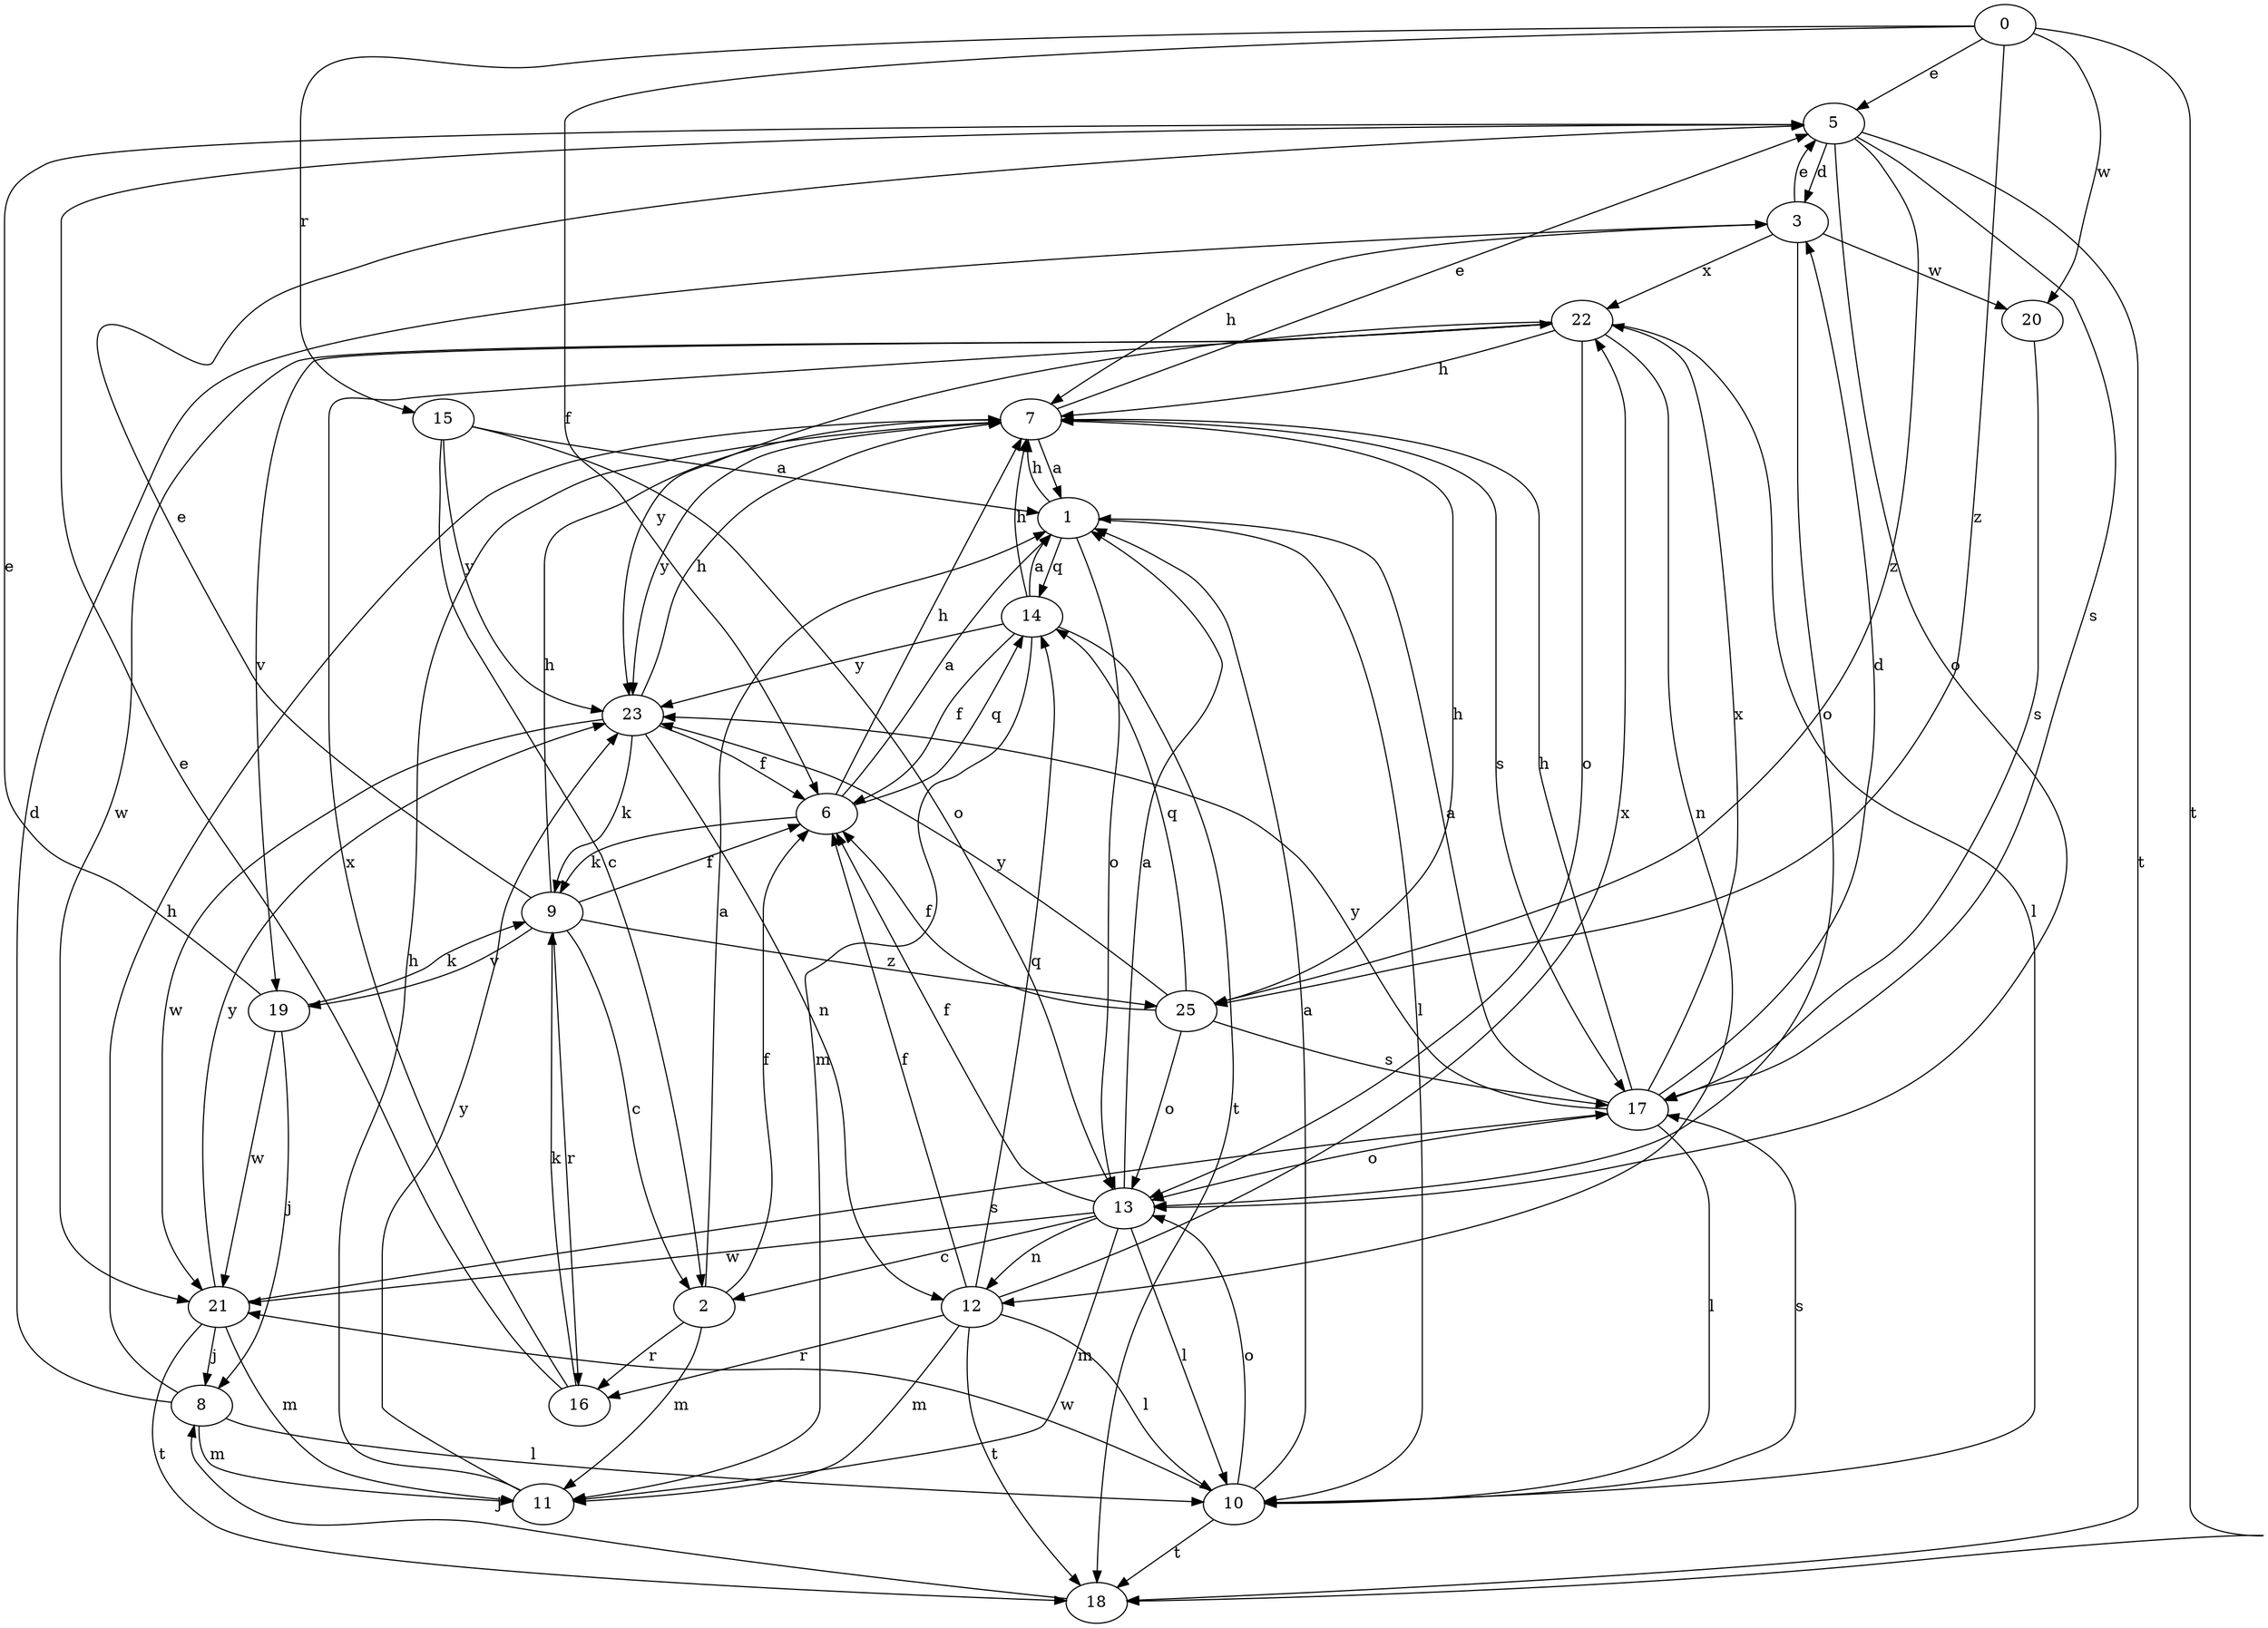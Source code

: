 strict digraph  {
0;
1;
2;
3;
5;
6;
7;
8;
9;
10;
11;
12;
13;
14;
15;
16;
17;
18;
19;
20;
21;
22;
23;
25;
0 -> 5  [label=e];
0 -> 6  [label=f];
0 -> 15  [label=r];
0 -> 18  [label=t];
0 -> 20  [label=w];
0 -> 25  [label=z];
1 -> 7  [label=h];
1 -> 10  [label=l];
1 -> 13  [label=o];
1 -> 14  [label=q];
2 -> 1  [label=a];
2 -> 6  [label=f];
2 -> 11  [label=m];
2 -> 16  [label=r];
3 -> 5  [label=e];
3 -> 7  [label=h];
3 -> 13  [label=o];
3 -> 20  [label=w];
3 -> 22  [label=x];
5 -> 3  [label=d];
5 -> 13  [label=o];
5 -> 17  [label=s];
5 -> 18  [label=t];
5 -> 25  [label=z];
6 -> 1  [label=a];
6 -> 7  [label=h];
6 -> 9  [label=k];
6 -> 14  [label=q];
7 -> 1  [label=a];
7 -> 5  [label=e];
7 -> 17  [label=s];
7 -> 23  [label=y];
8 -> 3  [label=d];
8 -> 7  [label=h];
8 -> 10  [label=l];
8 -> 11  [label=m];
9 -> 2  [label=c];
9 -> 5  [label=e];
9 -> 6  [label=f];
9 -> 7  [label=h];
9 -> 16  [label=r];
9 -> 19  [label=v];
9 -> 25  [label=z];
10 -> 1  [label=a];
10 -> 13  [label=o];
10 -> 17  [label=s];
10 -> 18  [label=t];
10 -> 21  [label=w];
11 -> 7  [label=h];
11 -> 23  [label=y];
12 -> 6  [label=f];
12 -> 10  [label=l];
12 -> 11  [label=m];
12 -> 14  [label=q];
12 -> 16  [label=r];
12 -> 18  [label=t];
12 -> 22  [label=x];
13 -> 1  [label=a];
13 -> 2  [label=c];
13 -> 6  [label=f];
13 -> 10  [label=l];
13 -> 11  [label=m];
13 -> 12  [label=n];
13 -> 21  [label=w];
14 -> 1  [label=a];
14 -> 6  [label=f];
14 -> 7  [label=h];
14 -> 11  [label=m];
14 -> 18  [label=t];
14 -> 23  [label=y];
15 -> 1  [label=a];
15 -> 2  [label=c];
15 -> 13  [label=o];
15 -> 23  [label=y];
16 -> 5  [label=e];
16 -> 9  [label=k];
16 -> 22  [label=x];
17 -> 1  [label=a];
17 -> 3  [label=d];
17 -> 7  [label=h];
17 -> 10  [label=l];
17 -> 13  [label=o];
17 -> 22  [label=x];
17 -> 23  [label=y];
18 -> 8  [label=j];
19 -> 5  [label=e];
19 -> 8  [label=j];
19 -> 9  [label=k];
19 -> 21  [label=w];
20 -> 17  [label=s];
21 -> 8  [label=j];
21 -> 11  [label=m];
21 -> 17  [label=s];
21 -> 18  [label=t];
21 -> 23  [label=y];
22 -> 7  [label=h];
22 -> 10  [label=l];
22 -> 12  [label=n];
22 -> 13  [label=o];
22 -> 19  [label=v];
22 -> 21  [label=w];
22 -> 23  [label=y];
23 -> 6  [label=f];
23 -> 7  [label=h];
23 -> 9  [label=k];
23 -> 12  [label=n];
23 -> 21  [label=w];
25 -> 6  [label=f];
25 -> 7  [label=h];
25 -> 13  [label=o];
25 -> 14  [label=q];
25 -> 17  [label=s];
25 -> 23  [label=y];
}
